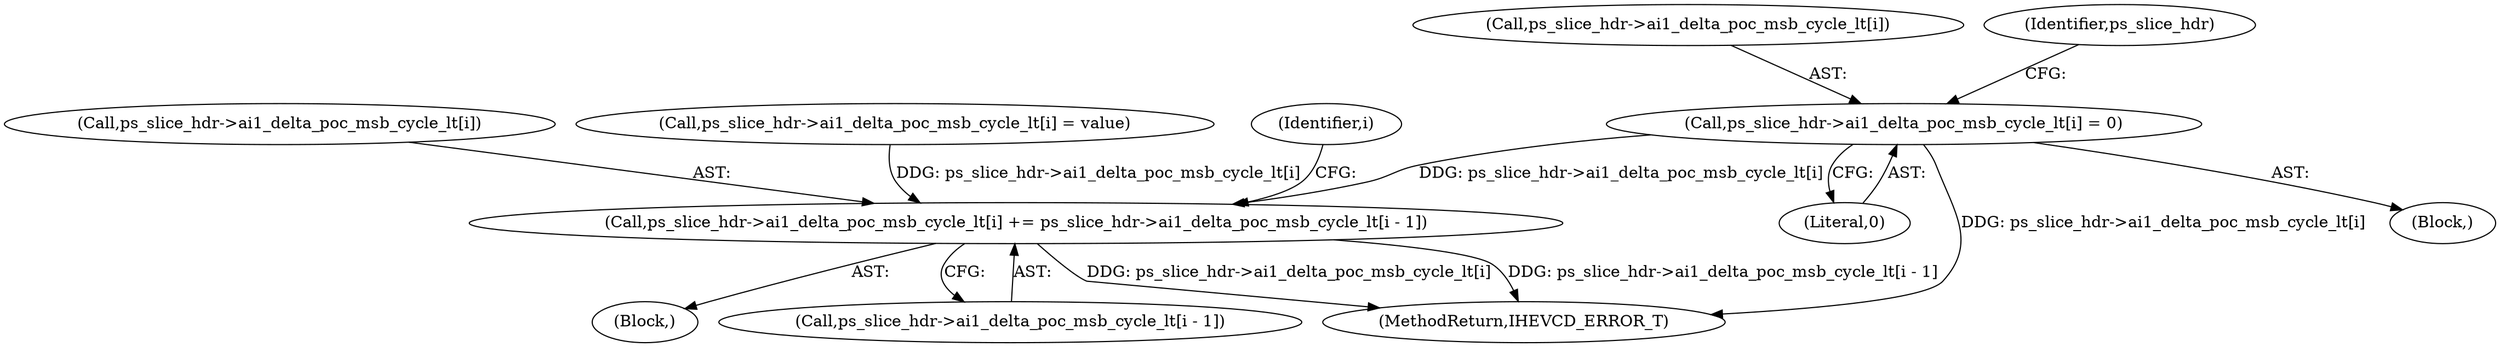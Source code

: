 digraph "0_Android_7c9be319a279654e55a6d757265f88c61a16a4d5@pointer" {
"1001003" [label="(Call,ps_slice_hdr->ai1_delta_poc_msb_cycle_lt[i] = 0)"];
"1001039" [label="(Call,ps_slice_hdr->ai1_delta_poc_msb_cycle_lt[i] += ps_slice_hdr->ai1_delta_poc_msb_cycle_lt[i - 1])"];
"1001004" [label="(Call,ps_slice_hdr->ai1_delta_poc_msb_cycle_lt[i])"];
"1001013" [label="(Identifier,ps_slice_hdr)"];
"1001009" [label="(Literal,0)"];
"1001003" [label="(Call,ps_slice_hdr->ai1_delta_poc_msb_cycle_lt[i] = 0)"];
"1001040" [label="(Call,ps_slice_hdr->ai1_delta_poc_msb_cycle_lt[i])"];
"1001039" [label="(Call,ps_slice_hdr->ai1_delta_poc_msb_cycle_lt[i] += ps_slice_hdr->ai1_delta_poc_msb_cycle_lt[i - 1])"];
"1001038" [label="(Block,)"];
"1001021" [label="(Call,ps_slice_hdr->ai1_delta_poc_msb_cycle_lt[i] = value)"];
"1001045" [label="(Call,ps_slice_hdr->ai1_delta_poc_msb_cycle_lt[i - 1])"];
"1002661" [label="(MethodReturn,IHEVCD_ERROR_T)"];
"1000905" [label="(Block,)"];
"1000904" [label="(Identifier,i)"];
"1001003" -> "1000905"  [label="AST: "];
"1001003" -> "1001009"  [label="CFG: "];
"1001004" -> "1001003"  [label="AST: "];
"1001009" -> "1001003"  [label="AST: "];
"1001013" -> "1001003"  [label="CFG: "];
"1001003" -> "1002661"  [label="DDG: ps_slice_hdr->ai1_delta_poc_msb_cycle_lt[i]"];
"1001003" -> "1001039"  [label="DDG: ps_slice_hdr->ai1_delta_poc_msb_cycle_lt[i]"];
"1001039" -> "1001038"  [label="AST: "];
"1001039" -> "1001045"  [label="CFG: "];
"1001040" -> "1001039"  [label="AST: "];
"1001045" -> "1001039"  [label="AST: "];
"1000904" -> "1001039"  [label="CFG: "];
"1001039" -> "1002661"  [label="DDG: ps_slice_hdr->ai1_delta_poc_msb_cycle_lt[i]"];
"1001039" -> "1002661"  [label="DDG: ps_slice_hdr->ai1_delta_poc_msb_cycle_lt[i - 1]"];
"1001021" -> "1001039"  [label="DDG: ps_slice_hdr->ai1_delta_poc_msb_cycle_lt[i]"];
}
